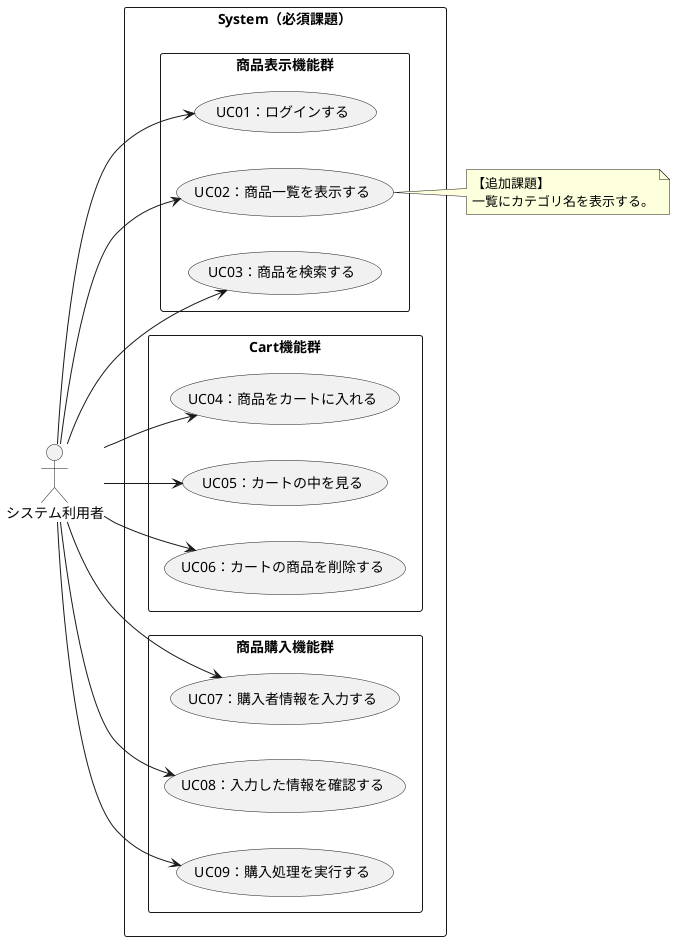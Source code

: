 @startuml
left to right direction
actor "システム利用者" as usr
rectangle System（必須課題） {
	rectangle 商品表示機能群 {
		usecase "UC01：ログインする" as uc01
		usecase "UC02：商品一覧を表示する" as uc02
		usecase "UC03：商品を検索する" as uc03
	}
	rectangle Cart機能群 as cart{
		usecase "UC04：商品をカートに入れる" as uc04
		usecase "UC05：カートの中を見る" as uc05
		usecase "UC06：カートの商品を削除する" as uc06
	}
	rectangle 商品購入機能群 {
		usecase "UC07：購入者情報を入力する" as uc07
		usecase "UC08：入力した情報を確認する" as uc08
		usecase "UC09：購入処理を実行する" as uc09
	}
}
note right of uc02 {
	【追加課題】
	一覧にカテゴリ名を表示する。
}

usr --> uc01
usr --> uc02
usr --> uc03
usr --> uc04
usr --> uc05
usr --> uc06
usr --> uc07
usr --> uc08
usr --> uc09
@enduml
